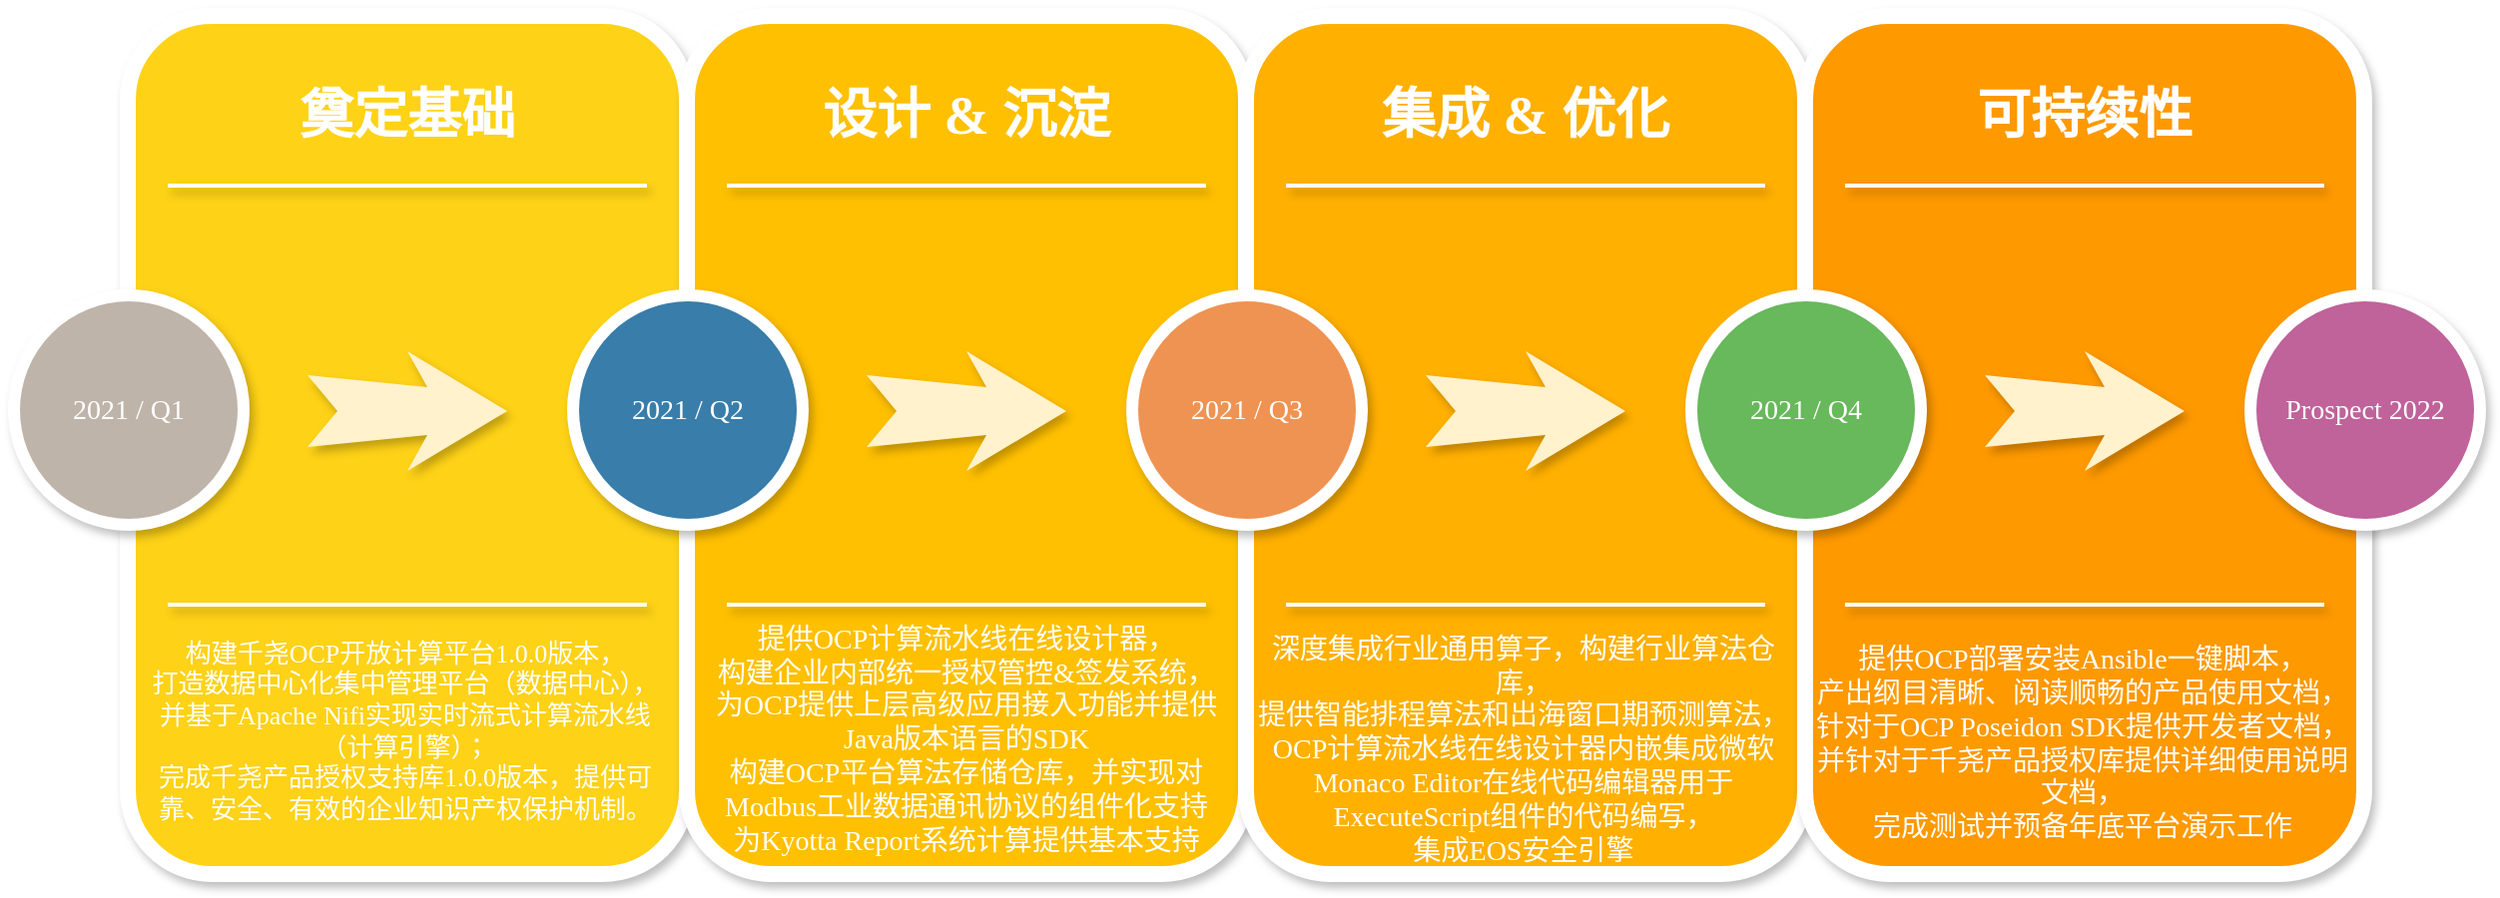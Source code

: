 <mxfile version="14.5.3" type="github">
  <diagram name="Page-1" id="12e1b939-464a-85fe-373e-61e167be1490">
    <mxGraphModel dx="1117" dy="637" grid="1" gridSize="10" guides="1" tooltips="1" connect="1" arrows="1" fold="1" page="1" pageScale="1.5" pageWidth="1169" pageHeight="826" background="#ffffff" math="0" shadow="0">
      <root>
        <mxCell id="0" />
        <mxCell id="1" parent="0" />
        <mxCell id="60da8b9f42644d3a-2" value="" style="whiteSpace=wrap;html=1;rounded=1;shadow=1;strokeWidth=8;fontSize=20;align=center;fillColor=#FED217;strokeColor=#FFFFFF;fontFamily=Noto Sans SC;fontSource=https%3A%2F%2Ffonts.googleapis.com%2Fcss%3Ffamily%3DNoto%2BSans%2BSC;" parent="1" vertex="1">
          <mxGeometry x="316" y="405" width="280" height="430" as="geometry" />
        </mxCell>
        <mxCell id="60da8b9f42644d3a-3" value="奠定基础" style="text;html=1;strokeColor=none;fillColor=none;align=center;verticalAlign=middle;whiteSpace=wrap;rounded=0;shadow=1;fontSize=27;fontColor=#FFFFFF;fontStyle=1;fontFamily=Noto Sans SC;fontSource=https%3A%2F%2Ffonts.googleapis.com%2Fcss%3Ffamily%3DNoto%2BSans%2BSC;" parent="1" vertex="1">
          <mxGeometry x="316" y="425" width="280" height="60" as="geometry" />
        </mxCell>
        <mxCell id="60da8b9f42644d3a-4" value="&lt;div style=&quot;font-size: 13px&quot;&gt;&lt;font style=&quot;font-size: 13px&quot;&gt;构建千尧OCP开放计算平台1.0.0版本，&lt;/font&gt;&lt;/div&gt;&lt;div style=&quot;font-size: 13px&quot;&gt;&lt;font style=&quot;font-size: 13px&quot;&gt;打造数据中心化集中管理平台（数据中心），&lt;/font&gt;&lt;/div&gt;&lt;div style=&quot;font-size: 13px&quot;&gt;&lt;font style=&quot;font-size: 13px&quot;&gt;并基于Apache Nifi实现实时流式计算流水线（计算引擎）；&lt;/font&gt;&lt;/div&gt;&lt;div style=&quot;font-size: 13px&quot;&gt;&lt;font style=&quot;font-size: 13px&quot;&gt;完成千尧产品授权支持库1.0.0版本，提供可靠、安全、有效的企业知识产权保护机制。&lt;/font&gt;&lt;/div&gt;" style="text;html=1;strokeColor=none;fillColor=none;align=center;verticalAlign=middle;whiteSpace=wrap;rounded=0;shadow=1;fontSize=14;fontColor=#FFFFFF;fontFamily=Noto Sans SC;fontSource=https%3A%2F%2Ffonts.googleapis.com%2Fcss%3Ffamily%3DNoto%2BSans%2BSC;" parent="1" vertex="1">
          <mxGeometry x="320" y="710" width="270" height="105" as="geometry" />
        </mxCell>
        <mxCell id="60da8b9f42644d3a-6" value="" style="line;strokeWidth=2;html=1;rounded=0;shadow=1;fontSize=27;align=center;fillColor=none;strokeColor=#FFFFFF;fontFamily=Noto Sans SC;fontSource=https%3A%2F%2Ffonts.googleapis.com%2Fcss%3Ffamily%3DNoto%2BSans%2BSC;" parent="1" vertex="1">
          <mxGeometry x="336" y="485" width="240" height="10" as="geometry" />
        </mxCell>
        <mxCell id="60da8b9f42644d3a-7" value="" style="line;strokeWidth=2;html=1;rounded=0;shadow=1;fontSize=27;align=center;fillColor=none;strokeColor=#FFFFFF;fontFamily=Noto Sans SC;fontSource=https%3A%2F%2Ffonts.googleapis.com%2Fcss%3Ffamily%3DNoto%2BSans%2BSC;" parent="1" vertex="1">
          <mxGeometry x="336" y="695" width="240" height="10" as="geometry" />
        </mxCell>
        <mxCell id="60da8b9f42644d3a-8" value="2021 / Q1" style="ellipse;whiteSpace=wrap;html=1;rounded=0;shadow=1;strokeWidth=6;fontSize=14;align=center;fillColor=#BFB4A9;strokeColor=#FFFFFF;fontColor=#FFFFFF;fontFamily=Noto Sans SC;fontSource=https%3A%2F%2Ffonts.googleapis.com%2Fcss%3Ffamily%3DNoto%2BSans%2BSC;" parent="1" vertex="1">
          <mxGeometry x="259" y="545" width="115" height="115" as="geometry" />
        </mxCell>
        <mxCell id="60da8b9f42644d3a-9" value="" style="html=1;shadow=1;dashed=0;align=center;verticalAlign=middle;shape=mxgraph.arrows2.stylisedArrow;dy=0.6;dx=40;notch=15;feather=0.4;rounded=0;strokeWidth=1;fontSize=27;strokeColor=none;fillColor=#fff2cc;fontFamily=Noto Sans SC;fontSource=https%3A%2F%2Ffonts.googleapis.com%2Fcss%3Ffamily%3DNoto%2BSans%2BSC;" parent="1" vertex="1">
          <mxGeometry x="406" y="573" width="100" height="60" as="geometry" />
        </mxCell>
        <mxCell id="60da8b9f42644d3a-17" value="" style="whiteSpace=wrap;html=1;rounded=1;shadow=1;strokeWidth=8;fontSize=20;align=center;fillColor=#FFC001;strokeColor=#FFFFFF;fontFamily=Noto Sans SC;fontSource=https%3A%2F%2Ffonts.googleapis.com%2Fcss%3Ffamily%3DNoto%2BSans%2BSC;" parent="1" vertex="1">
          <mxGeometry x="596" y="405" width="280" height="430" as="geometry" />
        </mxCell>
        <mxCell id="60da8b9f42644d3a-18" value="设计 &amp;amp; 沉淀" style="text;html=1;strokeColor=none;fillColor=none;align=center;verticalAlign=middle;whiteSpace=wrap;rounded=0;shadow=1;fontSize=27;fontColor=#FFFFFF;fontStyle=1;fontFamily=Noto Sans SC;fontSource=https%3A%2F%2Ffonts.googleapis.com%2Fcss%3Ffamily%3DNoto%2BSans%2BSC;" parent="1" vertex="1">
          <mxGeometry x="596" y="425" width="280" height="60" as="geometry" />
        </mxCell>
        <mxCell id="60da8b9f42644d3a-19" value="&lt;div&gt;提供OCP计算流水线在线设计器，&lt;/div&gt;&lt;div&gt;构建企业内部统一授权管控&amp;amp;签发系统，&lt;/div&gt;&lt;div&gt;为OCP提供上层高级应用接入功能并提供Java版本语言的SDK&lt;/div&gt;&lt;div&gt;构建OCP平台算法存储仓库，并实现对Modbus工业数据通讯协议的组件化支持&lt;/div&gt;&lt;div&gt;为Kyotta Report系统计算提供基本支持&lt;/div&gt;" style="text;html=1;strokeColor=none;fillColor=none;align=center;verticalAlign=middle;whiteSpace=wrap;rounded=0;shadow=1;fontSize=14;fontColor=#FFFFFF;fontFamily=Noto Sans SC;fontSource=https%3A%2F%2Ffonts.googleapis.com%2Fcss%3Ffamily%3DNoto%2BSans%2BSC;" parent="1" vertex="1">
          <mxGeometry x="601" y="730" width="270" height="75" as="geometry" />
        </mxCell>
        <mxCell id="60da8b9f42644d3a-20" value="" style="line;strokeWidth=2;html=1;rounded=0;shadow=1;fontSize=27;align=center;fillColor=none;strokeColor=#FFFFFF;fontFamily=Noto Sans SC;fontSource=https%3A%2F%2Ffonts.googleapis.com%2Fcss%3Ffamily%3DNoto%2BSans%2BSC;" parent="1" vertex="1">
          <mxGeometry x="616" y="485" width="240" height="10" as="geometry" />
        </mxCell>
        <mxCell id="60da8b9f42644d3a-21" value="" style="line;strokeWidth=2;html=1;rounded=0;shadow=1;fontSize=27;align=center;fillColor=none;strokeColor=#FFFFFF;fontFamily=Noto Sans SC;fontSource=https%3A%2F%2Ffonts.googleapis.com%2Fcss%3Ffamily%3DNoto%2BSans%2BSC;" parent="1" vertex="1">
          <mxGeometry x="616" y="695" width="240" height="10" as="geometry" />
        </mxCell>
        <mxCell id="60da8b9f42644d3a-22" value="2021 / Q2" style="ellipse;whiteSpace=wrap;html=1;rounded=0;shadow=1;strokeWidth=6;fontSize=14;align=center;fillColor=#397DAA;strokeColor=#FFFFFF;fontColor=#FFFFFF;fontFamily=Noto Sans SC;fontSource=https%3A%2F%2Ffonts.googleapis.com%2Fcss%3Ffamily%3DNoto%2BSans%2BSC;" parent="1" vertex="1">
          <mxGeometry x="539" y="545" width="115" height="115" as="geometry" />
        </mxCell>
        <mxCell id="60da8b9f42644d3a-23" value="" style="html=1;shadow=1;dashed=0;align=center;verticalAlign=middle;shape=mxgraph.arrows2.stylisedArrow;dy=0.6;dx=40;notch=15;feather=0.4;rounded=0;strokeWidth=1;fontSize=27;strokeColor=none;fillColor=#fff2cc;fontFamily=Noto Sans SC;fontSource=https%3A%2F%2Ffonts.googleapis.com%2Fcss%3Ffamily%3DNoto%2BSans%2BSC;" parent="1" vertex="1">
          <mxGeometry x="686" y="573" width="100" height="60" as="geometry" />
        </mxCell>
        <mxCell id="60da8b9f42644d3a-24" value="" style="whiteSpace=wrap;html=1;rounded=1;shadow=1;strokeWidth=8;fontSize=20;align=center;fillColor=#FFB001;strokeColor=#FFFFFF;fontFamily=Noto Sans SC;fontSource=https%3A%2F%2Ffonts.googleapis.com%2Fcss%3Ffamily%3DNoto%2BSans%2BSC;" parent="1" vertex="1">
          <mxGeometry x="876" y="405" width="280" height="430" as="geometry" />
        </mxCell>
        <mxCell id="60da8b9f42644d3a-25" value="集成 &amp;amp; 优化" style="text;html=1;strokeColor=none;fillColor=none;align=center;verticalAlign=middle;whiteSpace=wrap;rounded=0;shadow=1;fontSize=27;fontColor=#FFFFFF;fontStyle=1;fontFamily=Noto Sans SC;fontSource=https%3A%2F%2Ffonts.googleapis.com%2Fcss%3Ffamily%3DNoto%2BSans%2BSC;" parent="1" vertex="1">
          <mxGeometry x="876" y="425" width="280" height="60" as="geometry" />
        </mxCell>
        <mxCell id="60da8b9f42644d3a-26" value="&lt;div&gt;深度集成行业通用算子，构建行业算法仓库，&lt;/div&gt;&lt;div&gt;提供智能排程算法和出海窗口期预测算法，&lt;/div&gt;&lt;div&gt;OCP计算流水线在线设计器内嵌集成微软Monaco Editor在线代码编辑器用于ExecuteScript组件的代码编写，&lt;/div&gt;&lt;div&gt;集成EOS安全引擎&lt;/div&gt;" style="text;html=1;strokeColor=none;fillColor=none;align=center;verticalAlign=middle;whiteSpace=wrap;rounded=0;shadow=1;fontSize=14;fontColor=#FFFFFF;fontFamily=Noto Sans SC;fontSource=https%3A%2F%2Ffonts.googleapis.com%2Fcss%3Ffamily%3DNoto%2BSans%2BSC;" parent="1" vertex="1">
          <mxGeometry x="880" y="730" width="270" height="85" as="geometry" />
        </mxCell>
        <mxCell id="60da8b9f42644d3a-27" value="" style="line;strokeWidth=2;html=1;rounded=0;shadow=1;fontSize=27;align=center;fillColor=none;strokeColor=#FFFFFF;fontFamily=Noto Sans SC;fontSource=https%3A%2F%2Ffonts.googleapis.com%2Fcss%3Ffamily%3DNoto%2BSans%2BSC;" parent="1" vertex="1">
          <mxGeometry x="896" y="485" width="240" height="10" as="geometry" />
        </mxCell>
        <mxCell id="60da8b9f42644d3a-28" value="" style="line;strokeWidth=2;html=1;rounded=0;shadow=1;fontSize=27;align=center;fillColor=none;strokeColor=#FFFFFF;fontFamily=Noto Sans SC;fontSource=https%3A%2F%2Ffonts.googleapis.com%2Fcss%3Ffamily%3DNoto%2BSans%2BSC;" parent="1" vertex="1">
          <mxGeometry x="896" y="695" width="240" height="10" as="geometry" />
        </mxCell>
        <mxCell id="60da8b9f42644d3a-29" value="2021 / Q3" style="ellipse;whiteSpace=wrap;html=1;rounded=0;shadow=1;strokeWidth=6;fontSize=14;align=center;fillColor=#EF9353;strokeColor=#FFFFFF;fontColor=#FFFFFF;fontFamily=Noto Sans SC;fontSource=https%3A%2F%2Ffonts.googleapis.com%2Fcss%3Ffamily%3DNoto%2BSans%2BSC;" parent="1" vertex="1">
          <mxGeometry x="819" y="545" width="115" height="115" as="geometry" />
        </mxCell>
        <mxCell id="60da8b9f42644d3a-30" value="" style="html=1;shadow=1;dashed=0;align=center;verticalAlign=middle;shape=mxgraph.arrows2.stylisedArrow;dy=0.6;dx=40;notch=15;feather=0.4;rounded=0;strokeWidth=1;fontSize=27;strokeColor=none;fillColor=#fff2cc;fontFamily=Noto Sans SC;fontSource=https%3A%2F%2Ffonts.googleapis.com%2Fcss%3Ffamily%3DNoto%2BSans%2BSC;" parent="1" vertex="1">
          <mxGeometry x="966" y="573" width="100" height="60" as="geometry" />
        </mxCell>
        <mxCell id="60da8b9f42644d3a-31" value="" style="whiteSpace=wrap;html=1;rounded=1;shadow=1;strokeWidth=8;fontSize=20;align=center;fillColor=#FE9900;strokeColor=#FFFFFF;fontFamily=Noto Sans SC;fontSource=https%3A%2F%2Ffonts.googleapis.com%2Fcss%3Ffamily%3DNoto%2BSans%2BSC;" parent="1" vertex="1">
          <mxGeometry x="1156" y="405" width="280" height="430" as="geometry" />
        </mxCell>
        <mxCell id="60da8b9f42644d3a-32" value="可持续性" style="text;html=1;strokeColor=none;fillColor=none;align=center;verticalAlign=middle;whiteSpace=wrap;rounded=0;shadow=1;fontSize=27;fontColor=#FFFFFF;fontStyle=1;fontFamily=Noto Sans SC;fontSource=https%3A%2F%2Ffonts.googleapis.com%2Fcss%3Ffamily%3DNoto%2BSans%2BSC;" parent="1" vertex="1">
          <mxGeometry x="1156" y="425" width="280" height="60" as="geometry" />
        </mxCell>
        <mxCell id="60da8b9f42644d3a-33" value="&lt;div&gt;提供OCP部署安装Ansible一键脚本，&lt;/div&gt;&lt;div&gt;产出纲目清晰、阅读顺畅的产品使用文档，&lt;/div&gt;&lt;div&gt;针对于OCP Poseidon SDK提供开发者文档，&lt;/div&gt;&lt;div&gt;并针对于千尧产品授权库提供详细使用说明文档，&lt;/div&gt;&lt;div&gt;完成测试并预备年底平台演示工作&lt;/div&gt;" style="text;html=1;strokeColor=none;fillColor=none;align=center;verticalAlign=middle;whiteSpace=wrap;rounded=0;shadow=1;fontSize=14;fontColor=#FFFFFF;fontFamily=Noto Sans SC;fontSource=https%3A%2F%2Ffonts.googleapis.com%2Fcss%3Ffamily%3DNoto%2BSans%2BSC;" parent="1" vertex="1">
          <mxGeometry x="1160" y="725" width="270" height="90" as="geometry" />
        </mxCell>
        <mxCell id="60da8b9f42644d3a-34" value="" style="line;strokeWidth=2;html=1;rounded=0;shadow=1;fontSize=27;align=center;fillColor=none;strokeColor=#FFFFFF;fontFamily=Noto Sans SC;fontSource=https%3A%2F%2Ffonts.googleapis.com%2Fcss%3Ffamily%3DNoto%2BSans%2BSC;" parent="1" vertex="1">
          <mxGeometry x="1176" y="485" width="240" height="10" as="geometry" />
        </mxCell>
        <mxCell id="60da8b9f42644d3a-35" value="" style="line;strokeWidth=2;html=1;rounded=0;shadow=1;fontSize=27;align=center;fillColor=none;strokeColor=#FFFFFF;fontFamily=Noto Sans SC;fontSource=https%3A%2F%2Ffonts.googleapis.com%2Fcss%3Ffamily%3DNoto%2BSans%2BSC;" parent="1" vertex="1">
          <mxGeometry x="1176" y="695" width="240" height="10" as="geometry" />
        </mxCell>
        <mxCell id="60da8b9f42644d3a-36" value="2021 / Q4" style="ellipse;whiteSpace=wrap;html=1;rounded=0;shadow=1;strokeWidth=6;fontSize=14;align=center;fillColor=#68B85C;strokeColor=#FFFFFF;fontColor=#FFFFFF;fontFamily=Noto Sans SC;fontSource=https%3A%2F%2Ffonts.googleapis.com%2Fcss%3Ffamily%3DNoto%2BSans%2BSC;" parent="1" vertex="1">
          <mxGeometry x="1099" y="545" width="115" height="115" as="geometry" />
        </mxCell>
        <mxCell id="60da8b9f42644d3a-37" value="" style="html=1;shadow=1;dashed=0;align=center;verticalAlign=middle;shape=mxgraph.arrows2.stylisedArrow;dy=0.6;dx=40;notch=15;feather=0.4;rounded=0;strokeWidth=1;fontSize=27;strokeColor=none;fillColor=#fff2cc;fontFamily=Noto Sans SC;fontSource=https%3A%2F%2Ffonts.googleapis.com%2Fcss%3Ffamily%3DNoto%2BSans%2BSC;" parent="1" vertex="1">
          <mxGeometry x="1246" y="573" width="100" height="60" as="geometry" />
        </mxCell>
        <mxCell id="60da8b9f42644d3a-38" value="Prospect 2022" style="ellipse;whiteSpace=wrap;html=1;rounded=0;shadow=1;strokeWidth=6;fontSize=14;align=center;fillColor=#BF639A;strokeColor=#FFFFFF;fontColor=#FFFFFF;fontFamily=Noto Sans SC;fontSource=https%3A%2F%2Ffonts.googleapis.com%2Fcss%3Ffamily%3DNoto%2BSans%2BSC;" parent="1" vertex="1">
          <mxGeometry x="1379" y="545" width="115" height="115" as="geometry" />
        </mxCell>
      </root>
    </mxGraphModel>
  </diagram>
</mxfile>
